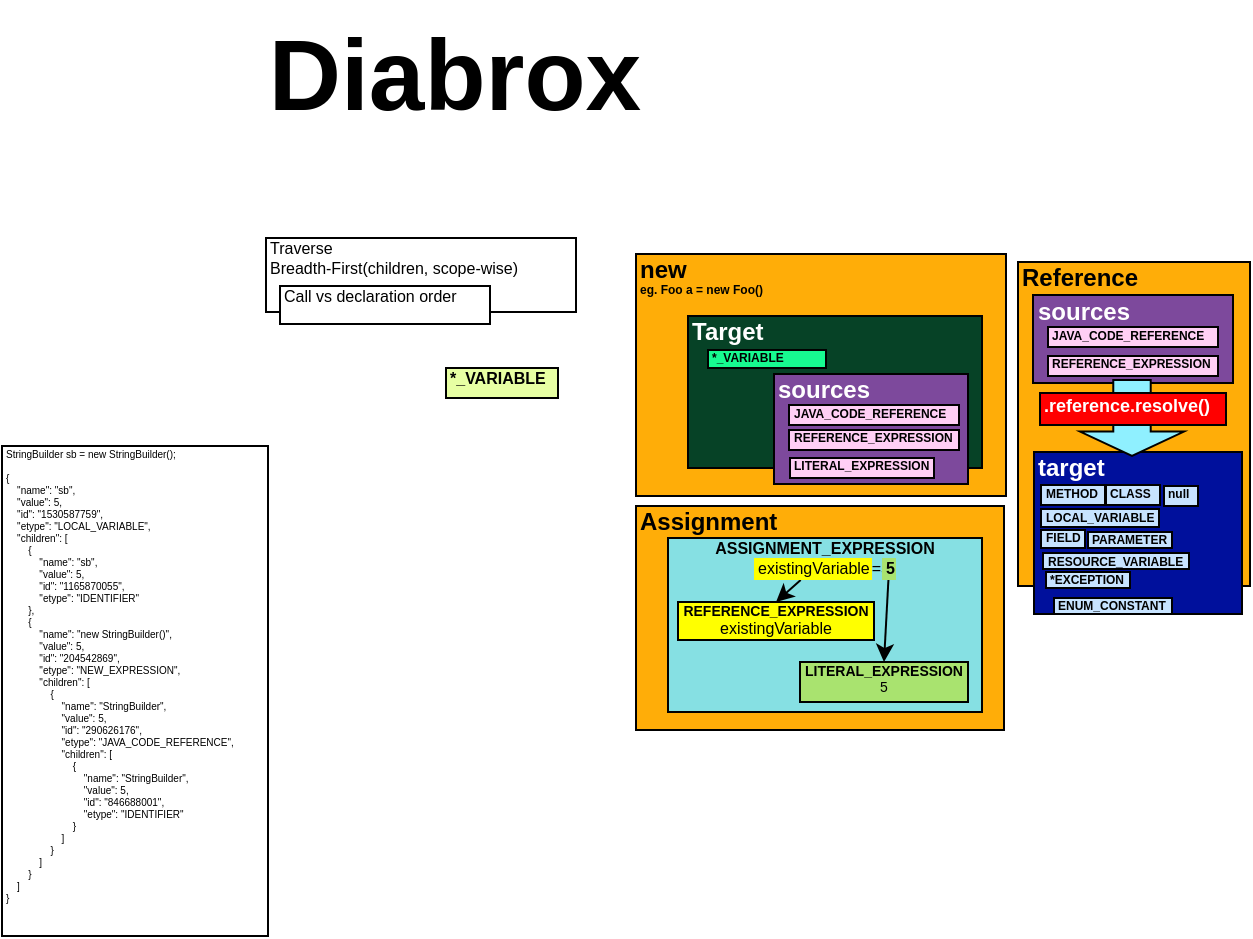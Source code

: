 <mxfile version="11.1.4" type="device"><diagram id="V1tZiOXzIalnWoqFI0yX" name="Page-1"><mxGraphModel dx="609" dy="423" grid="0" gridSize="10" guides="1" tooltips="1" connect="1" arrows="1" fold="1" page="0" pageScale="1" pageWidth="850" pageHeight="1100" math="0" shadow="0"><root><mxCell id="0"/><mxCell id="1" parent="0"/><mxCell id="ylEK5NeGM7lOmoyMpdk3-22" value="&lt;font style=&quot;font-size: 12px&quot;&gt;new&lt;/font&gt;&lt;br style=&quot;font-size: 6px&quot;&gt;eg. Foo a = new Foo()" style="rounded=0;whiteSpace=wrap;html=1;spacingTop=-6;align=left;verticalAlign=top;fontSize=6;fontStyle=1;fillColor=#FFAD08;fontColor=#000000;" vertex="1" parent="1"><mxGeometry x="556" y="227" width="185" height="121" as="geometry"/></mxCell><mxCell id="ylEK5NeGM7lOmoyMpdk3-26" value="&lt;span style=&quot;font-size: 12px&quot;&gt;Target&lt;/span&gt;" style="rounded=0;whiteSpace=wrap;html=1;spacingTop=-6;align=left;verticalAlign=top;fontSize=12;fontStyle=1;fillColor=#064226;fontColor=#FFFFFF;" vertex="1" parent="1"><mxGeometry x="582" y="258" width="147" height="76" as="geometry"/></mxCell><mxCell id="ylEK5NeGM7lOmoyMpdk3-21" value="&lt;span style=&quot;font-size: 12px&quot;&gt;Reference&lt;/span&gt;" style="rounded=0;whiteSpace=wrap;html=1;spacingTop=-6;align=left;verticalAlign=top;fontSize=12;fontStyle=1;fillColor=#FFAD08;fontColor=#000000;" vertex="1" parent="1"><mxGeometry x="747" y="231" width="116" height="162" as="geometry"/></mxCell><mxCell id="ylEK5NeGM7lOmoyMpdk3-12" value="&lt;span style=&quot;font-size: 12px;&quot;&gt;sources&lt;/span&gt;" style="rounded=0;whiteSpace=wrap;html=1;spacingTop=-6;align=left;verticalAlign=top;fontSize=12;fontStyle=1;fillColor=#7D499C;fontColor=#FFFFFF;" vertex="1" parent="1"><mxGeometry x="754.5" y="247.5" width="100" height="44" as="geometry"/></mxCell><mxCell id="ylEK5NeGM7lOmoyMpdk3-1" value="Traverse&lt;br style=&quot;font-size: 8px;&quot;&gt;Breadth-First(children, scope-wise)" style="rounded=0;whiteSpace=wrap;html=1;spacingTop=-6;align=left;verticalAlign=top;fontSize=8;" vertex="1" parent="1"><mxGeometry x="371" y="219" width="155" height="37" as="geometry"/></mxCell><mxCell id="ylEK5NeGM7lOmoyMpdk3-2" value="Diabrox" style="text;html=1;strokeColor=none;fillColor=none;align=center;verticalAlign=middle;whiteSpace=wrap;rounded=0;fontSize=50;fontStyle=1" vertex="1" parent="1"><mxGeometry x="345" y="100" width="241" height="74" as="geometry"/></mxCell><mxCell id="ylEK5NeGM7lOmoyMpdk3-3" value="Call vs declaration order" style="rounded=0;whiteSpace=wrap;html=1;spacingTop=-6;align=left;verticalAlign=top;fontSize=8;" vertex="1" parent="1"><mxGeometry x="378" y="243" width="105" height="19" as="geometry"/></mxCell><mxCell id="ylEK5NeGM7lOmoyMpdk3-4" value="&lt;div style=&quot;font-size: 5px;&quot;&gt;StringBuilder sb = new StringBuilder();&lt;/div&gt;&lt;div style=&quot;font-size: 5px;&quot;&gt;&lt;br style=&quot;font-size: 5px;&quot;&gt;&lt;/div&gt;&lt;div style=&quot;font-size: 5px;&quot;&gt;{&lt;/div&gt;&lt;div style=&quot;font-size: 5px;&quot;&gt;&amp;nbsp; &amp;nbsp; &quot;name&quot;: &quot;sb&quot;,&lt;/div&gt;&lt;div style=&quot;font-size: 5px;&quot;&gt;&amp;nbsp; &amp;nbsp; &quot;value&quot;: 5,&lt;/div&gt;&lt;div style=&quot;font-size: 5px;&quot;&gt;&amp;nbsp; &amp;nbsp; &quot;id&quot;: &quot;1530587759&quot;,&lt;/div&gt;&lt;div style=&quot;font-size: 5px;&quot;&gt;&amp;nbsp; &amp;nbsp; &quot;etype&quot;: &quot;LOCAL_VARIABLE&quot;,&lt;/div&gt;&lt;div style=&quot;font-size: 5px;&quot;&gt;&amp;nbsp; &amp;nbsp; &quot;children&quot;: [&lt;/div&gt;&lt;div style=&quot;font-size: 5px;&quot;&gt;&amp;nbsp; &amp;nbsp; &amp;nbsp; &amp;nbsp; {&lt;/div&gt;&lt;div style=&quot;font-size: 5px;&quot;&gt;&amp;nbsp; &amp;nbsp; &amp;nbsp; &amp;nbsp; &amp;nbsp; &amp;nbsp; &quot;name&quot;: &quot;sb&quot;,&lt;/div&gt;&lt;div style=&quot;font-size: 5px;&quot;&gt;&amp;nbsp; &amp;nbsp; &amp;nbsp; &amp;nbsp; &amp;nbsp; &amp;nbsp; &quot;value&quot;: 5,&lt;/div&gt;&lt;div style=&quot;font-size: 5px;&quot;&gt;&amp;nbsp; &amp;nbsp; &amp;nbsp; &amp;nbsp; &amp;nbsp; &amp;nbsp; &quot;id&quot;: &quot;1165870055&quot;,&lt;/div&gt;&lt;div style=&quot;font-size: 5px;&quot;&gt;&amp;nbsp; &amp;nbsp; &amp;nbsp; &amp;nbsp; &amp;nbsp; &amp;nbsp; &quot;etype&quot;: &quot;IDENTIFIER&quot;&lt;/div&gt;&lt;div style=&quot;font-size: 5px;&quot;&gt;&amp;nbsp; &amp;nbsp; &amp;nbsp; &amp;nbsp; },&lt;/div&gt;&lt;div style=&quot;font-size: 5px;&quot;&gt;&amp;nbsp; &amp;nbsp; &amp;nbsp; &amp;nbsp; {&lt;/div&gt;&lt;div style=&quot;font-size: 5px;&quot;&gt;&amp;nbsp; &amp;nbsp; &amp;nbsp; &amp;nbsp; &amp;nbsp; &amp;nbsp; &quot;name&quot;: &quot;new StringBuilder()&quot;,&lt;/div&gt;&lt;div style=&quot;font-size: 5px;&quot;&gt;&amp;nbsp; &amp;nbsp; &amp;nbsp; &amp;nbsp; &amp;nbsp; &amp;nbsp; &quot;value&quot;: 5,&lt;/div&gt;&lt;div style=&quot;font-size: 5px;&quot;&gt;&amp;nbsp; &amp;nbsp; &amp;nbsp; &amp;nbsp; &amp;nbsp; &amp;nbsp; &quot;id&quot;: &quot;204542869&quot;,&lt;/div&gt;&lt;div style=&quot;font-size: 5px;&quot;&gt;&amp;nbsp; &amp;nbsp; &amp;nbsp; &amp;nbsp; &amp;nbsp; &amp;nbsp; &quot;etype&quot;: &quot;NEW_EXPRESSION&quot;,&lt;/div&gt;&lt;div style=&quot;font-size: 5px;&quot;&gt;&amp;nbsp; &amp;nbsp; &amp;nbsp; &amp;nbsp; &amp;nbsp; &amp;nbsp; &quot;children&quot;: [&lt;/div&gt;&lt;div style=&quot;font-size: 5px;&quot;&gt;&amp;nbsp; &amp;nbsp; &amp;nbsp; &amp;nbsp; &amp;nbsp; &amp;nbsp; &amp;nbsp; &amp;nbsp; {&lt;/div&gt;&lt;div style=&quot;font-size: 5px;&quot;&gt;&amp;nbsp; &amp;nbsp; &amp;nbsp; &amp;nbsp; &amp;nbsp; &amp;nbsp; &amp;nbsp; &amp;nbsp; &amp;nbsp; &amp;nbsp; &quot;name&quot;: &quot;StringBuilder&quot;,&lt;/div&gt;&lt;div style=&quot;font-size: 5px;&quot;&gt;&amp;nbsp; &amp;nbsp; &amp;nbsp; &amp;nbsp; &amp;nbsp; &amp;nbsp; &amp;nbsp; &amp;nbsp; &amp;nbsp; &amp;nbsp; &quot;value&quot;: 5,&lt;/div&gt;&lt;div style=&quot;font-size: 5px;&quot;&gt;&amp;nbsp; &amp;nbsp; &amp;nbsp; &amp;nbsp; &amp;nbsp; &amp;nbsp; &amp;nbsp; &amp;nbsp; &amp;nbsp; &amp;nbsp; &quot;id&quot;: &quot;290626176&quot;,&lt;/div&gt;&lt;div style=&quot;font-size: 5px;&quot;&gt;&amp;nbsp; &amp;nbsp; &amp;nbsp; &amp;nbsp; &amp;nbsp; &amp;nbsp; &amp;nbsp; &amp;nbsp; &amp;nbsp; &amp;nbsp; &quot;etype&quot;: &quot;JAVA_CODE_REFERENCE&quot;,&lt;/div&gt;&lt;div style=&quot;font-size: 5px;&quot;&gt;&amp;nbsp; &amp;nbsp; &amp;nbsp; &amp;nbsp; &amp;nbsp; &amp;nbsp; &amp;nbsp; &amp;nbsp; &amp;nbsp; &amp;nbsp; &quot;children&quot;: [&lt;/div&gt;&lt;div style=&quot;font-size: 5px;&quot;&gt;&amp;nbsp; &amp;nbsp; &amp;nbsp; &amp;nbsp; &amp;nbsp; &amp;nbsp; &amp;nbsp; &amp;nbsp; &amp;nbsp; &amp;nbsp; &amp;nbsp; &amp;nbsp; {&lt;/div&gt;&lt;div style=&quot;font-size: 5px;&quot;&gt;&amp;nbsp; &amp;nbsp; &amp;nbsp; &amp;nbsp; &amp;nbsp; &amp;nbsp; &amp;nbsp; &amp;nbsp; &amp;nbsp; &amp;nbsp; &amp;nbsp; &amp;nbsp; &amp;nbsp; &amp;nbsp; &quot;name&quot;: &quot;StringBuilder&quot;,&lt;/div&gt;&lt;div style=&quot;font-size: 5px;&quot;&gt;&amp;nbsp; &amp;nbsp; &amp;nbsp; &amp;nbsp; &amp;nbsp; &amp;nbsp; &amp;nbsp; &amp;nbsp; &amp;nbsp; &amp;nbsp; &amp;nbsp; &amp;nbsp; &amp;nbsp; &amp;nbsp; &quot;value&quot;: 5,&lt;/div&gt;&lt;div style=&quot;font-size: 5px;&quot;&gt;&amp;nbsp; &amp;nbsp; &amp;nbsp; &amp;nbsp; &amp;nbsp; &amp;nbsp; &amp;nbsp; &amp;nbsp; &amp;nbsp; &amp;nbsp; &amp;nbsp; &amp;nbsp; &amp;nbsp; &amp;nbsp; &quot;id&quot;: &quot;846688001&quot;,&lt;/div&gt;&lt;div style=&quot;font-size: 5px;&quot;&gt;&amp;nbsp; &amp;nbsp; &amp;nbsp; &amp;nbsp; &amp;nbsp; &amp;nbsp; &amp;nbsp; &amp;nbsp; &amp;nbsp; &amp;nbsp; &amp;nbsp; &amp;nbsp; &amp;nbsp; &amp;nbsp; &quot;etype&quot;: &quot;IDENTIFIER&quot;&lt;/div&gt;&lt;div style=&quot;font-size: 5px;&quot;&gt;&amp;nbsp; &amp;nbsp; &amp;nbsp; &amp;nbsp; &amp;nbsp; &amp;nbsp; &amp;nbsp; &amp;nbsp; &amp;nbsp; &amp;nbsp; &amp;nbsp; &amp;nbsp; }&lt;/div&gt;&lt;div style=&quot;font-size: 5px;&quot;&gt;&amp;nbsp; &amp;nbsp; &amp;nbsp; &amp;nbsp; &amp;nbsp; &amp;nbsp; &amp;nbsp; &amp;nbsp; &amp;nbsp; &amp;nbsp; ]&lt;/div&gt;&lt;div style=&quot;font-size: 5px;&quot;&gt;&amp;nbsp; &amp;nbsp; &amp;nbsp; &amp;nbsp; &amp;nbsp; &amp;nbsp; &amp;nbsp; &amp;nbsp; }&lt;/div&gt;&lt;div style=&quot;font-size: 5px;&quot;&gt;&amp;nbsp; &amp;nbsp; &amp;nbsp; &amp;nbsp; &amp;nbsp; &amp;nbsp; ]&lt;/div&gt;&lt;div style=&quot;font-size: 5px;&quot;&gt;&amp;nbsp; &amp;nbsp; &amp;nbsp; &amp;nbsp; }&lt;/div&gt;&lt;div style=&quot;font-size: 5px;&quot;&gt;&amp;nbsp; &amp;nbsp; ]&lt;/div&gt;&lt;div style=&quot;font-size: 5px;&quot;&gt;}&lt;/div&gt;" style="rounded=0;whiteSpace=wrap;html=1;spacingTop=-6;align=left;verticalAlign=top;fontSize=5;" vertex="1" parent="1"><mxGeometry x="239" y="323" width="133" height="245" as="geometry"/></mxCell><mxCell id="ylEK5NeGM7lOmoyMpdk3-9" value="&lt;span style=&quot;font-size: 6px;&quot;&gt;JAVA_CODE_REFERENCE&lt;/span&gt;" style="rounded=0;whiteSpace=wrap;html=1;spacingTop=-6;align=left;verticalAlign=top;fontSize=6;fontStyle=1;fillColor=#FFCFF5;" vertex="1" parent="1"><mxGeometry x="762" y="263.5" width="85" height="10" as="geometry"/></mxCell><mxCell id="ylEK5NeGM7lOmoyMpdk3-11" value="&lt;span style=&quot;font-size: 8px&quot;&gt;*_VARIABLE&lt;/span&gt;" style="rounded=0;whiteSpace=wrap;html=1;spacingTop=-6;align=left;verticalAlign=top;fontSize=8;fontStyle=1;fillColor=#E7FFA3;" vertex="1" parent="1"><mxGeometry x="461" y="284" width="56" height="15" as="geometry"/></mxCell><mxCell id="ylEK5NeGM7lOmoyMpdk3-13" value="REFERENCE_EXPRESSION" style="rounded=0;whiteSpace=wrap;html=1;spacingTop=-6;align=left;verticalAlign=top;fontSize=6;fontStyle=1;fillColor=#FFCFF5;" vertex="1" parent="1"><mxGeometry x="762" y="278" width="85" height="10" as="geometry"/></mxCell><mxCell id="ylEK5NeGM7lOmoyMpdk3-14" value="&lt;span style=&quot;font-size: 12px&quot;&gt;target&lt;/span&gt;" style="rounded=0;whiteSpace=wrap;html=1;spacingTop=-6;align=left;verticalAlign=top;fontSize=12;fontStyle=1;fillColor=#00109C;fontColor=#FFFFFF;" vertex="1" parent="1"><mxGeometry x="755" y="326" width="104" height="81" as="geometry"/></mxCell><mxCell id="ylEK5NeGM7lOmoyMpdk3-15" value="METHOD" style="rounded=0;whiteSpace=wrap;html=1;spacingTop=-6;align=left;verticalAlign=top;fontSize=6;fontStyle=1;fillColor=#C7E3FF;" vertex="1" parent="1"><mxGeometry x="758.5" y="342.5" width="32" height="10" as="geometry"/></mxCell><mxCell id="ylEK5NeGM7lOmoyMpdk3-16" value="LOCAL_VARIABLE" style="rounded=0;whiteSpace=wrap;html=1;spacingTop=-6;align=left;verticalAlign=top;fontSize=6;fontStyle=1;fillColor=#C7E3FF;" vertex="1" parent="1"><mxGeometry x="758.5" y="354.5" width="59" height="9" as="geometry"/></mxCell><mxCell id="ylEK5NeGM7lOmoyMpdk3-17" value="CLASS" style="rounded=0;whiteSpace=wrap;html=1;spacingTop=-6;align=left;verticalAlign=top;fontSize=6;fontStyle=1;fillColor=#C7E3FF;" vertex="1" parent="1"><mxGeometry x="791" y="342.5" width="27" height="10" as="geometry"/></mxCell><mxCell id="ylEK5NeGM7lOmoyMpdk3-18" value="FIELD" style="rounded=0;whiteSpace=wrap;html=1;spacingTop=-6;align=left;verticalAlign=top;fontSize=6;fontStyle=1;fillColor=#C7E3FF;" vertex="1" parent="1"><mxGeometry x="758.5" y="365" width="22" height="9" as="geometry"/></mxCell><mxCell id="ylEK5NeGM7lOmoyMpdk3-19" value="RESOURCE_VARIABLE" style="rounded=0;whiteSpace=wrap;html=1;spacingTop=-6;align=left;verticalAlign=top;fontSize=6;fontStyle=1;fillColor=#C7E3FF;" vertex="1" parent="1"><mxGeometry x="759.5" y="376.5" width="73" height="8" as="geometry"/></mxCell><mxCell id="ylEK5NeGM7lOmoyMpdk3-20" value="PARAMETER" style="rounded=0;whiteSpace=wrap;html=1;spacingTop=-6;align=left;verticalAlign=top;fontSize=6;fontStyle=1;fillColor=#C7E3FF;" vertex="1" parent="1"><mxGeometry x="782" y="366" width="42" height="8" as="geometry"/></mxCell><mxCell id="ylEK5NeGM7lOmoyMpdk3-23" value="&lt;span style=&quot;font-size: 12px;&quot;&gt;sources&lt;/span&gt;" style="rounded=0;whiteSpace=wrap;html=1;spacingTop=-6;align=left;verticalAlign=top;fontSize=12;fontStyle=1;fillColor=#7D499C;fontColor=#FFFFFF;" vertex="1" parent="1"><mxGeometry x="625" y="287" width="97" height="55" as="geometry"/></mxCell><mxCell id="ylEK5NeGM7lOmoyMpdk3-24" value="&lt;span style=&quot;font-size: 6px;&quot;&gt;JAVA_CODE_REFERENCE&lt;/span&gt;" style="rounded=0;whiteSpace=wrap;html=1;spacingTop=-6;align=left;verticalAlign=top;fontSize=6;fontStyle=1;fillColor=#FFCFF5;" vertex="1" parent="1"><mxGeometry x="632.5" y="302.5" width="85" height="10" as="geometry"/></mxCell><mxCell id="ylEK5NeGM7lOmoyMpdk3-25" value="REFERENCE_EXPRESSION" style="rounded=0;whiteSpace=wrap;html=1;spacingTop=-6;align=left;verticalAlign=top;fontSize=6;fontStyle=1;fillColor=#FFCFF5;" vertex="1" parent="1"><mxGeometry x="632.5" y="315" width="85" height="10" as="geometry"/></mxCell><mxCell id="ylEK5NeGM7lOmoyMpdk3-28" value="" style="html=1;shadow=0;dashed=0;align=center;verticalAlign=middle;shape=mxgraph.arrows2.arrow;dy=0.64;dx=12.2;direction=south;notch=0;fillColor=#8FF0FF;fontSize=6;fontColor=#000000;" vertex="1" parent="1"><mxGeometry x="778" y="290" width="52" height="38" as="geometry"/></mxCell><mxCell id="ylEK5NeGM7lOmoyMpdk3-27" value=".reference.resolve()" style="rounded=0;whiteSpace=wrap;html=1;spacingTop=-6;align=left;verticalAlign=top;fontSize=9;fontStyle=1;fillColor=#FF0000;fontColor=#FFFFFF;" vertex="1" parent="1"><mxGeometry x="758" y="296.5" width="93" height="16" as="geometry"/></mxCell><mxCell id="ylEK5NeGM7lOmoyMpdk3-29" value="*_VARIABLE" style="rounded=0;whiteSpace=wrap;html=1;spacingTop=-6;align=left;verticalAlign=top;fontSize=6;fontStyle=1;fillColor=#17FA90;" vertex="1" parent="1"><mxGeometry x="592" y="275" width="59" height="9" as="geometry"/></mxCell><mxCell id="ylEK5NeGM7lOmoyMpdk3-30" value="*EXCEPTION" style="rounded=0;whiteSpace=wrap;html=1;spacingTop=-6;align=left;verticalAlign=top;fontSize=6;fontStyle=1;fillColor=#C7E3FF;" vertex="1" parent="1"><mxGeometry x="761" y="386" width="42" height="8" as="geometry"/></mxCell><mxCell id="ylEK5NeGM7lOmoyMpdk3-31" value="ENUM_CONSTANT" style="rounded=0;whiteSpace=wrap;html=1;spacingTop=-6;align=left;verticalAlign=top;fontSize=6;fontStyle=1;fillColor=#C7E3FF;" vertex="1" parent="1"><mxGeometry x="765" y="399" width="59" height="8" as="geometry"/></mxCell><mxCell id="ylEK5NeGM7lOmoyMpdk3-32" value="null" style="rounded=0;whiteSpace=wrap;html=1;spacingTop=-6;align=left;verticalAlign=top;fontSize=6;fontStyle=1;fillColor=#C7E3FF;" vertex="1" parent="1"><mxGeometry x="820" y="343" width="17" height="10" as="geometry"/></mxCell><mxCell id="ylEK5NeGM7lOmoyMpdk3-33" value="&lt;font style=&quot;font-size: 12px&quot;&gt;Assignment&lt;/font&gt;" style="rounded=0;whiteSpace=wrap;html=1;spacingTop=-6;align=left;verticalAlign=top;fontSize=6;fontStyle=1;fillColor=#FFAD08;fontColor=#000000;" vertex="1" parent="1"><mxGeometry x="556" y="353" width="184" height="112" as="geometry"/></mxCell><mxCell id="ylEK5NeGM7lOmoyMpdk3-34" value="LITERAL_EXPRESSION" style="rounded=0;whiteSpace=wrap;html=1;spacingTop=-6;align=left;verticalAlign=top;fontSize=6;fontStyle=1;fillColor=#FFCFF5;" vertex="1" parent="1"><mxGeometry x="633" y="329" width="72" height="10" as="geometry"/></mxCell><mxCell id="ylEK5NeGM7lOmoyMpdk3-41" value="&lt;b&gt;ASSIGNMENT_EXPRESSION&lt;/b&gt;&lt;br&gt;existingVariable=5" style="rounded=0;whiteSpace=wrap;html=1;spacingTop=-6;align=center;verticalAlign=top;fontSize=8;fontStyle=0;fillColor=#86E0E3;fontColor=#000000;" vertex="1" parent="1"><mxGeometry x="572" y="369" width="157" height="87" as="geometry"/></mxCell><mxCell id="ylEK5NeGM7lOmoyMpdk3-42" value="&lt;b style=&quot;font-size: 7px;&quot;&gt;LITERAL_EXPRESSION&lt;/b&gt;&lt;br style=&quot;font-size: 7px;&quot;&gt;5" style="rounded=0;whiteSpace=wrap;html=1;spacingTop=-6;align=center;verticalAlign=top;fontSize=7;fontStyle=0;fillColor=#A9E36F;fontColor=#000000;" vertex="1" parent="1"><mxGeometry x="638" y="431" width="84" height="20" as="geometry"/></mxCell><mxCell id="ylEK5NeGM7lOmoyMpdk3-44" style="rounded=0;orthogonalLoop=1;jettySize=auto;html=1;entryX=0.5;entryY=0;entryDx=0;entryDy=0;fontSize=8;fontColor=#000000;" edge="1" parent="1" source="ylEK5NeGM7lOmoyMpdk3-43" target="ylEK5NeGM7lOmoyMpdk3-42"><mxGeometry relative="1" as="geometry"/></mxCell><mxCell id="ylEK5NeGM7lOmoyMpdk3-43" value="&lt;b style=&quot;font-size: 8px;&quot;&gt;5&lt;/b&gt;" style="rounded=0;whiteSpace=wrap;html=1;spacingTop=-6;align=left;verticalAlign=top;fontSize=8;fontStyle=0;fillColor=#A9E36F;fontColor=#000000;strokeColor=none;spacing=2;" vertex="1" parent="1"><mxGeometry x="679" y="379" width="7" height="11" as="geometry"/></mxCell><mxCell id="ylEK5NeGM7lOmoyMpdk3-45" value="&lt;b&gt;REFERENCE_EXPRESSION&lt;/b&gt;&lt;br style=&quot;font-size: 7px&quot;&gt;&lt;span style=&quot;font-size: 8px&quot;&gt;existingVariable&lt;/span&gt;" style="rounded=0;whiteSpace=wrap;html=1;spacingTop=-6;align=center;verticalAlign=top;fontSize=7;fontStyle=0;fillColor=#FFFF00;fontColor=#000000;" vertex="1" parent="1"><mxGeometry x="577" y="401" width="98" height="19" as="geometry"/></mxCell><mxCell id="ylEK5NeGM7lOmoyMpdk3-47" style="edgeStyle=none;rounded=0;orthogonalLoop=1;jettySize=auto;html=1;entryX=0.5;entryY=0;entryDx=0;entryDy=0;fontSize=8;fontColor=#000000;" edge="1" parent="1" source="ylEK5NeGM7lOmoyMpdk3-46" target="ylEK5NeGM7lOmoyMpdk3-45"><mxGeometry relative="1" as="geometry"/></mxCell><mxCell id="ylEK5NeGM7lOmoyMpdk3-46" value="&lt;span style=&quot;font-size: 8px&quot;&gt;existingVariable&lt;/span&gt;" style="rounded=0;whiteSpace=wrap;html=1;spacingTop=-6;align=left;verticalAlign=top;fontSize=7;fontStyle=0;fillColor=#FFFF00;fontColor=#000000;strokeColor=none;" vertex="1" parent="1"><mxGeometry x="615" y="379" width="59" height="11" as="geometry"/></mxCell></root></mxGraphModel></diagram></mxfile>